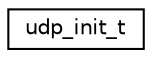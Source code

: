 digraph "Graphical Class Hierarchy"
{
 // LATEX_PDF_SIZE
  edge [fontname="Helvetica",fontsize="10",labelfontname="Helvetica",labelfontsize="10"];
  node [fontname="Helvetica",fontsize="10",shape=record];
  rankdir="LR";
  Node0 [label="udp_init_t",height=0.2,width=0.4,color="black", fillcolor="white", style="filled",URL="$structudp__init__t.html",tooltip=" "];
}
